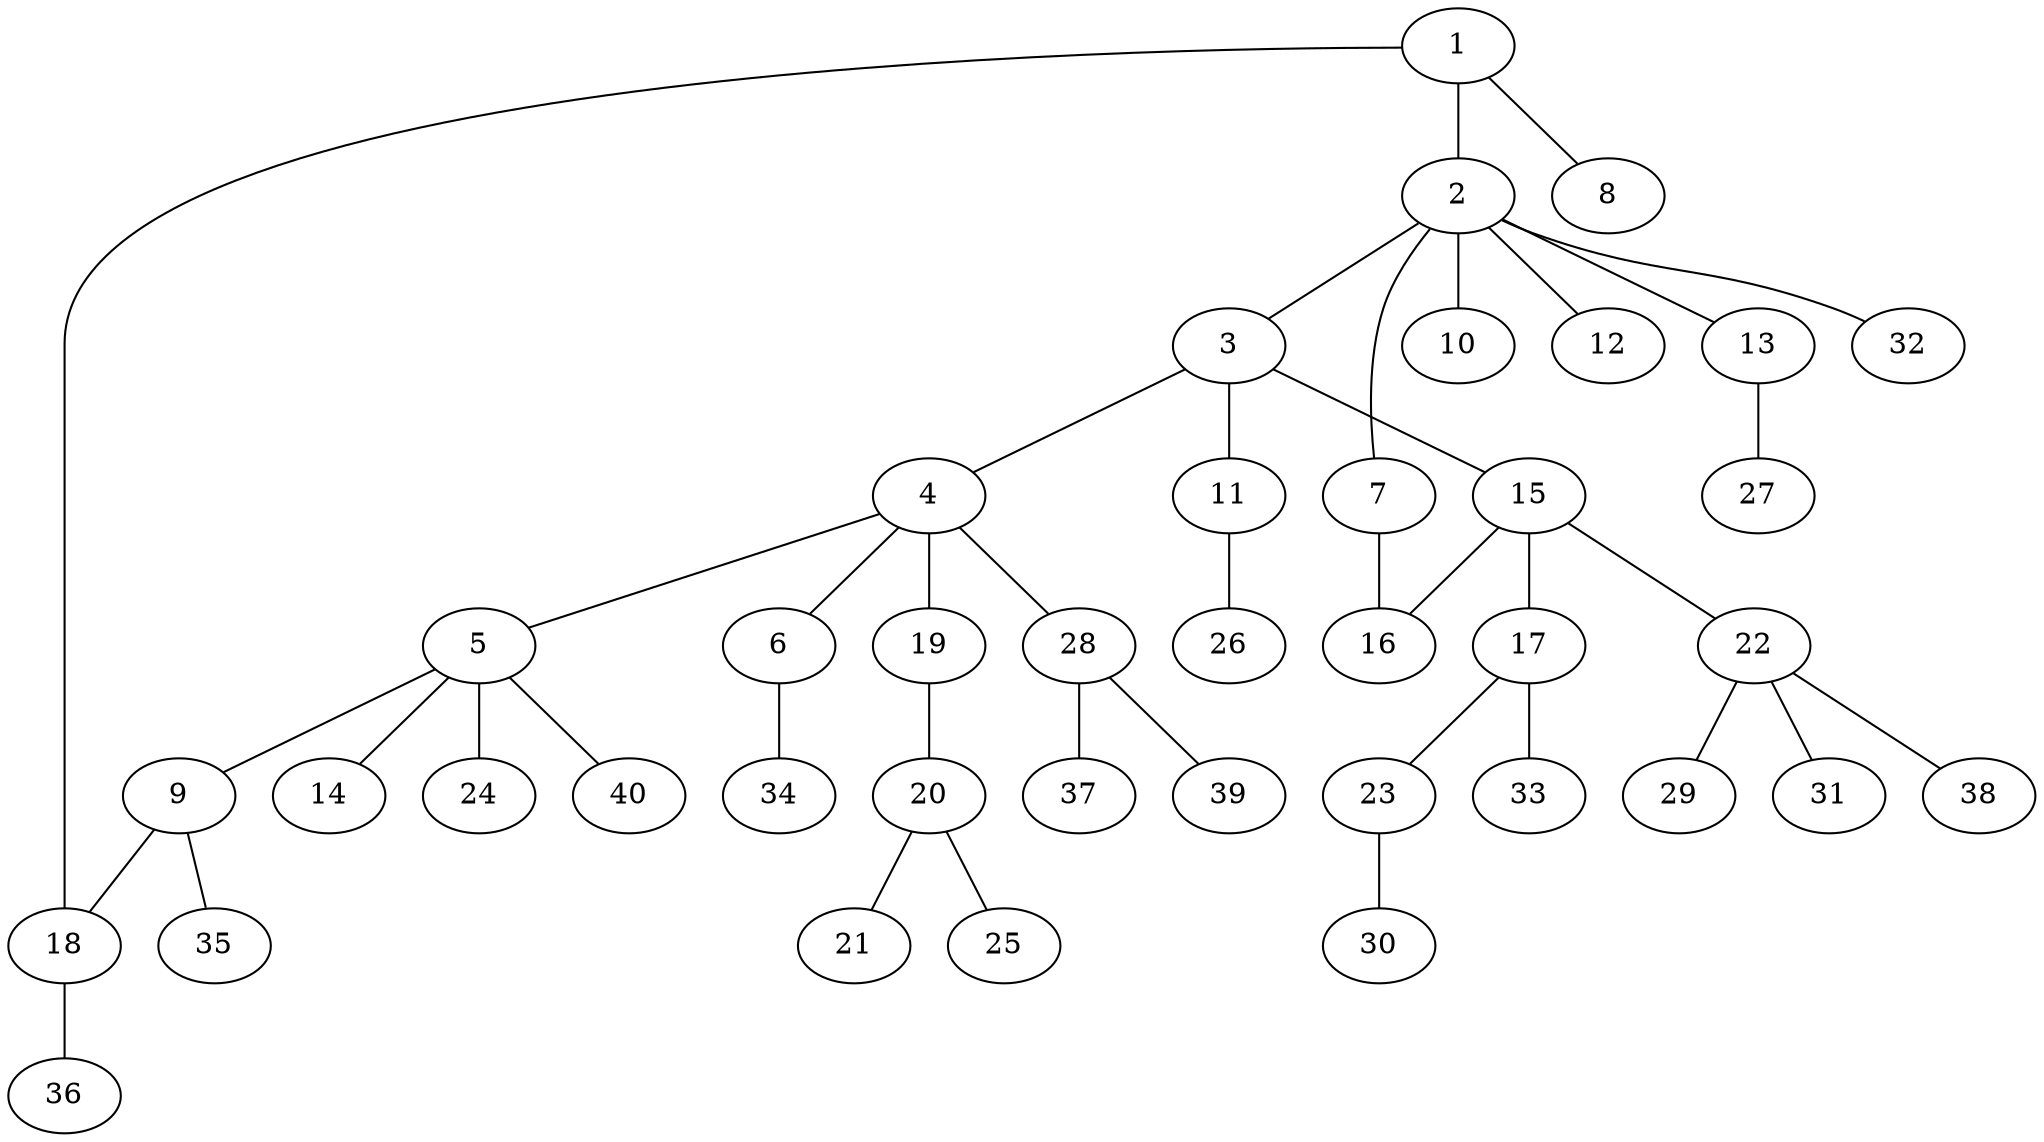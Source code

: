 graph graphname {1--2
1--8
1--18
2--3
2--7
2--10
2--12
2--13
2--32
3--4
3--11
3--15
4--5
4--6
4--19
4--28
5--9
5--14
5--24
5--40
6--34
7--16
9--18
9--35
11--26
13--27
15--16
15--17
15--22
17--23
17--33
18--36
19--20
20--21
20--25
22--29
22--31
22--38
23--30
28--37
28--39
}